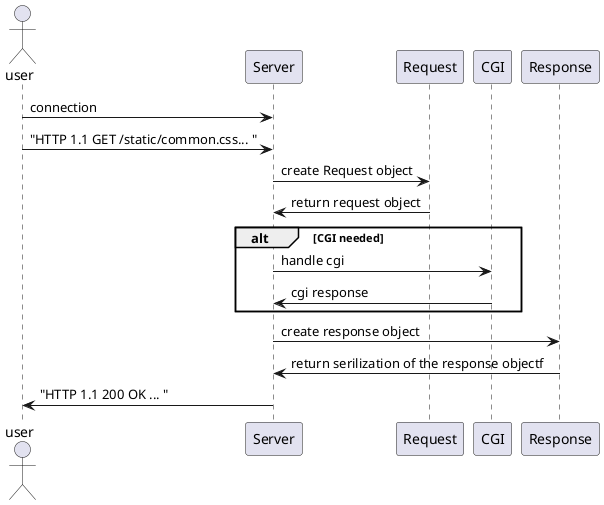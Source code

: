 @startuml
actor user

'user -> "Server" : [connection]
'"Server" -> "Client" : Client(user)

'"Client" -> "Server" : Request

user -> "Server" : connection
user -> "Server" : "HTTP 1.1 GET /static/common.css... "
"Server" -> "Request" : create Request object
"Request" -> "Server" : return request object
alt CGI needed
"Server" -> "CGI" : handle cgi
"CGI" -> Server : cgi response
end
"Server" -> "Response" : create response object
"Response" -> "Server" : return serilization of the response objectf
"Server" -> user : "HTTP 1.1 200 OK ... "
@enduml
